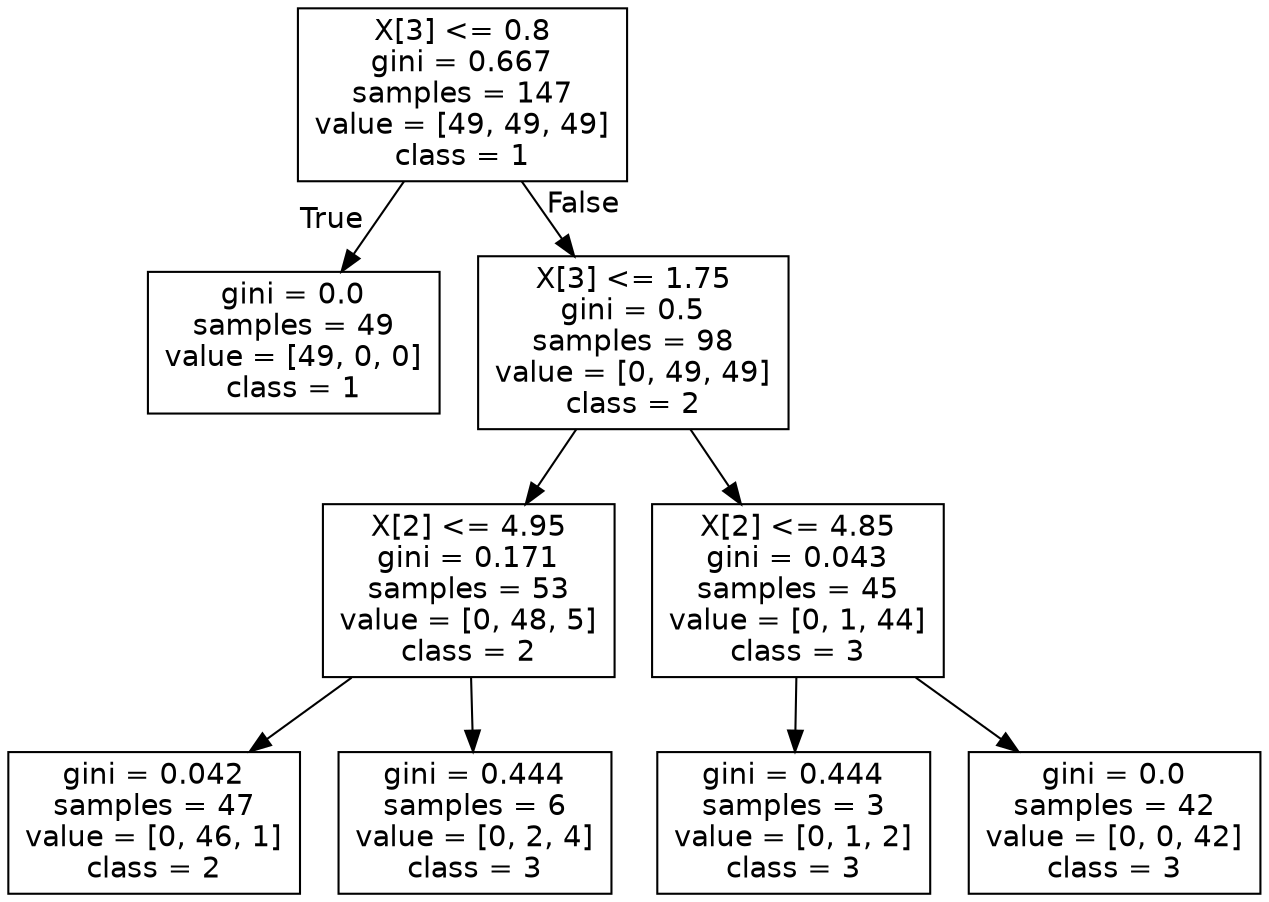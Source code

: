 digraph Tree {
node [shape=box, fontname="helvetica"] ;
edge [fontname="helvetica"] ;
0 [label="X[3] <= 0.8\ngini = 0.667\nsamples = 147\nvalue = [49, 49, 49]\nclass = 1"] ;
1 [label="gini = 0.0\nsamples = 49\nvalue = [49, 0, 0]\nclass = 1"] ;
0 -> 1 [labeldistance=2.5, labelangle=45, headlabel="True"] ;
2 [label="X[3] <= 1.75\ngini = 0.5\nsamples = 98\nvalue = [0, 49, 49]\nclass = 2"] ;
0 -> 2 [labeldistance=2.5, labelangle=-45, headlabel="False"] ;
3 [label="X[2] <= 4.95\ngini = 0.171\nsamples = 53\nvalue = [0, 48, 5]\nclass = 2"] ;
2 -> 3 ;
4 [label="gini = 0.042\nsamples = 47\nvalue = [0, 46, 1]\nclass = 2"] ;
3 -> 4 ;
5 [label="gini = 0.444\nsamples = 6\nvalue = [0, 2, 4]\nclass = 3"] ;
3 -> 5 ;
6 [label="X[2] <= 4.85\ngini = 0.043\nsamples = 45\nvalue = [0, 1, 44]\nclass = 3"] ;
2 -> 6 ;
7 [label="gini = 0.444\nsamples = 3\nvalue = [0, 1, 2]\nclass = 3"] ;
6 -> 7 ;
8 [label="gini = 0.0\nsamples = 42\nvalue = [0, 0, 42]\nclass = 3"] ;
6 -> 8 ;
}